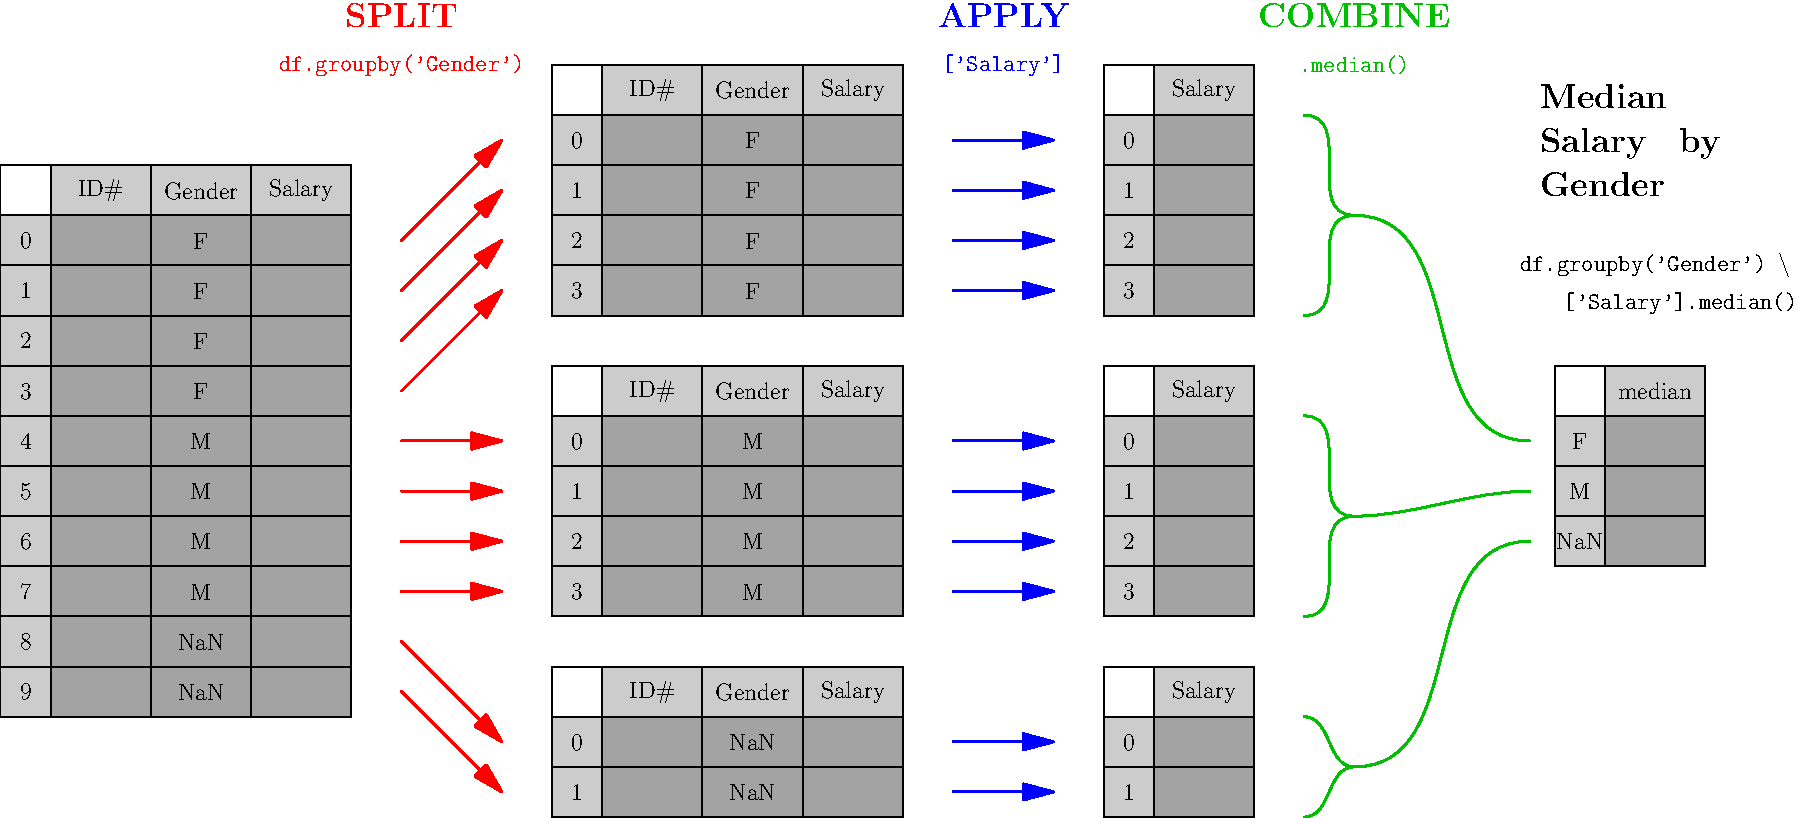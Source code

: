 
size( 900 );

picture dataframe ( int num_rows, int num_cols,
                    real row_height = 1, real col_width = 1.5,
                    bool row_header = true, bool col_header = true,
                    string[] row_headers = {}, string[] col_headers = {} ) {
    pair dfpt ( real x, real y ) {
        return row_header ? (min(x,1)+(x-min(x,1))*col_width,-y*row_height)
                          : (x*col_width,-y*row_height);
    }
    picture result = new picture;
    int start_x = row_header ? 1 : 0;
    int start_y = col_header ? 1 : 0;
    for ( int i = 0 ; i <= num_rows + start_y ; ++i ) {
        draw( result, dfpt(0,i)--dfpt(num_cols+start_x,i) );
        if ( row_header && i < num_rows + start_y - 1 ) {
            string header = i < row_headers.length ? row_headers[i]
                                                   : format( "%d", i );
            label( result, header, dfpt(0.5,i+1.5) );
        }
    }
    for ( int i = 0 ; i <= num_cols + start_x ; ++i ) {
        draw( result, dfpt(i,0)--dfpt(i,num_rows+start_y) );
        if ( col_header && i < num_cols + start_x - 1 ) {
            string header = i < col_headers.length ? col_headers[i]
                                                   : format( "Col %d", i );
            label( result, header, dfpt(i+1.5,0.5) );
        }
    }
    fill( result, box( dfpt(0,start_y),
                       dfpt(num_cols+start_x,num_rows+start_y) ),
          opacity(0.2) );
    fill( result, box( dfpt(start_x,0),
                       dfpt(num_cols+start_x,num_rows+start_y) ),
          opacity(0.2) );
    return shift( -dfpt(start_x,start_y) ) * result;
}

void write_column ( string[] contents, pair start_point,
                    real row_height = 1 )
{
    for ( int i = 0 ; i < contents.length ; ++i )
        label( contents[i], start_point + (0,-i*row_height) );
}

add( dataframe( 10, 3, col_width = 2,
                col_headers = new string[]{"ID\#","Gender","Salary"} ) );
write_column( new string[]{"F","F","F","F","M","M","M","M","NaN","NaN"},
              (3,-0.5) );

label( "\Large\bf SPLIT", (7,4), red );
label( "\texttt{df.groupby('Gender')}", (7,3), red );
for ( int i = 0 ; i < 4 ; ++i )
    draw( (7,-i-0.5)--(9,2-i-0.5), red+linewidth(1), Arrow );
for ( int i = 0 ; i < 4 ; ++i )
    draw( (7,-4-i-0.5)--(9,-4-i-0.5), red+linewidth(1), Arrow );
for ( int i = 0 ; i < 2 ; ++i )
    draw( (7,-8-i-0.5)--(9,-10-i-0.5), red+linewidth(1), Arrow );

add( shift( (11,2) )
   * dataframe( 4, 3, col_width = 2,
                col_headers = new string[]{"ID\#","Gender","Salary"} ) );
write_column( new string[]{"F","F","F","F"}, (14,1.5) );
add( shift( (11,-4) )
   * dataframe( 4, 3, col_width = 2,
                col_headers = new string[]{"ID\#","Gender","Salary"} ) );
write_column( new string[]{"M","M","M","M"}, (14,-4.5) );
add( shift( (11,-10) )
   * dataframe( 2, 3, col_width = 2,
                col_headers = new string[]{"ID\#","Gender","Salary"} ) );
write_column( new string[]{"NaN","NaN"}, (14,-10.5) );

label( "\Large\bf APPLY", (19,4), blue );
label( "\texttt{['Salary']}", (19,3), blue );
for ( int i = 0 ; i < 4 ; ++i )
    draw( (18,  2-i-0.5)--(20,  2-i-0.5), blue+linewidth(1), Arrow );
for ( int i = 0 ; i < 4 ; ++i )
    draw( (18, -4-i-0.5)--(20, -4-i-0.5), blue+linewidth(1), Arrow );
for ( int i = 0 ; i < 2 ; ++i )
    draw( (18,-10-i-0.5)--(20,-10-i-0.5), blue+linewidth(1), Arrow );

add( shift( (22,2) )
   * dataframe( 4, 1, col_width = 2, col_headers = new string[]{"Salary"} ) );
add( shift( (22,-4) )
   * dataframe( 4, 1, col_width = 2, col_headers = new string[]{"Salary"} ) );
add( shift( (22,-10) )
   * dataframe( 2, 1, col_width = 2, col_headers = new string[]{"Salary"} ) );

label( "\Large\bf COMBINE", (26,4), heavygreen );
label( "\texttt{.median()}", (26,3), heavygreen );
draw( (25,2){E}..{E}(26,0) ^^ (26,0){W}..{W}(25,-2),
      heavygreen+linewidth(1) );
draw( (25,-4){E}..{E}(26,-6) ^^ (26,-6){W}..{W}(25,-8),
      heavygreen+linewidth(1) );
draw( (25,-10){E}..{E}(26,-11) ^^ (26,-11){W}..{W}(25,-12),
      heavygreen+linewidth(1) );
draw( (26,0){E}..{E}(29.5,-4.5), heavygreen+linewidth(1) );
draw( (26,-6){E}..{E}(29.5,-5.5), heavygreen+linewidth(1) );
draw( (26,-11){E}..{E}(29.5,-6.5), heavygreen+linewidth(1) );

add( shift( (31,-4) )
   * dataframe( 3, 1, col_width=2, col_headers = new string[]{"median"},
                row_headers = new string[]{"F","M","NaN"} ) );

label( "\parbox{1.25in}{\Large\bf Median Salary by Gender}", (31.5,1.5) );
label( "\texttt{df.groupby('Gender') \textbackslash}", (32,-1) );
label( "\texttt{['Salary'].median()}", (32.5,-1.75) );

